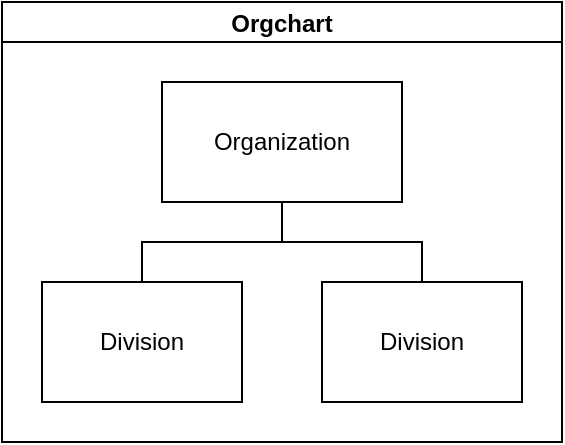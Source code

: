 <mxfile version="21.6.8" type="github">
  <diagram name="Page-1" id="QaF02aVG69fwTc1gb2MW">
    <mxGraphModel dx="516" dy="292" grid="1" gridSize="10" guides="1" tooltips="1" connect="1" arrows="1" fold="1" page="1" pageScale="1" pageWidth="827" pageHeight="1169" math="0" shadow="0">
      <root>
        <mxCell id="0" />
        <mxCell id="1" parent="0" />
        <mxCell id="kX8SRu0ErOylLQwdDH6L-1" value="Orgchart" style="swimlane;startSize=20;horizontal=1;containerType=tree;newEdgeStyle={&quot;edgeStyle&quot;:&quot;elbowEdgeStyle&quot;,&quot;startArrow&quot;:&quot;none&quot;,&quot;endArrow&quot;:&quot;none&quot;};" vertex="1" parent="1">
          <mxGeometry x="270" y="170" width="280" height="220" as="geometry" />
        </mxCell>
        <mxCell id="kX8SRu0ErOylLQwdDH6L-2" value="" style="edgeStyle=elbowEdgeStyle;elbow=vertical;sourcePerimeterSpacing=0;targetPerimeterSpacing=0;startArrow=none;endArrow=none;rounded=0;curved=0;" edge="1" parent="kX8SRu0ErOylLQwdDH6L-1" source="kX8SRu0ErOylLQwdDH6L-4" target="kX8SRu0ErOylLQwdDH6L-5">
          <mxGeometry relative="1" as="geometry" />
        </mxCell>
        <mxCell id="kX8SRu0ErOylLQwdDH6L-3" value="" style="edgeStyle=elbowEdgeStyle;elbow=vertical;sourcePerimeterSpacing=0;targetPerimeterSpacing=0;startArrow=none;endArrow=none;rounded=0;curved=0;" edge="1" parent="kX8SRu0ErOylLQwdDH6L-1" source="kX8SRu0ErOylLQwdDH6L-4" target="kX8SRu0ErOylLQwdDH6L-6">
          <mxGeometry relative="1" as="geometry" />
        </mxCell>
        <UserObject label="Organization" treeRoot="1" id="kX8SRu0ErOylLQwdDH6L-4">
          <mxCell style="whiteSpace=wrap;html=1;align=center;treeFolding=1;treeMoving=1;newEdgeStyle={&quot;edgeStyle&quot;:&quot;elbowEdgeStyle&quot;,&quot;startArrow&quot;:&quot;none&quot;,&quot;endArrow&quot;:&quot;none&quot;};" vertex="1" parent="kX8SRu0ErOylLQwdDH6L-1">
            <mxGeometry x="80" y="40" width="120" height="60" as="geometry" />
          </mxCell>
        </UserObject>
        <mxCell id="kX8SRu0ErOylLQwdDH6L-5" value="Division" style="whiteSpace=wrap;html=1;align=center;verticalAlign=middle;treeFolding=1;treeMoving=1;newEdgeStyle={&quot;edgeStyle&quot;:&quot;elbowEdgeStyle&quot;,&quot;startArrow&quot;:&quot;none&quot;,&quot;endArrow&quot;:&quot;none&quot;};" vertex="1" parent="kX8SRu0ErOylLQwdDH6L-1">
          <mxGeometry x="20" y="140" width="100" height="60" as="geometry" />
        </mxCell>
        <mxCell id="kX8SRu0ErOylLQwdDH6L-6" value="Division" style="whiteSpace=wrap;html=1;align=center;verticalAlign=middle;treeFolding=1;treeMoving=1;newEdgeStyle={&quot;edgeStyle&quot;:&quot;elbowEdgeStyle&quot;,&quot;startArrow&quot;:&quot;none&quot;,&quot;endArrow&quot;:&quot;none&quot;};" vertex="1" parent="kX8SRu0ErOylLQwdDH6L-1">
          <mxGeometry x="160" y="140" width="100" height="60" as="geometry" />
        </mxCell>
      </root>
    </mxGraphModel>
  </diagram>
</mxfile>
